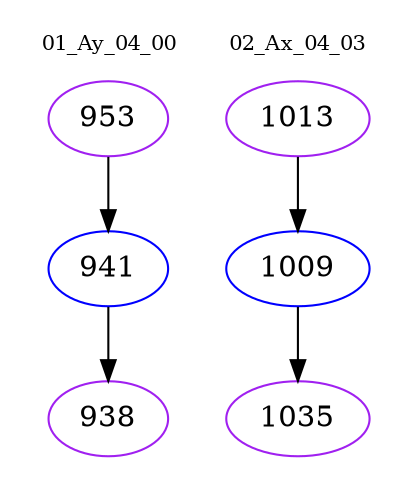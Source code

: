 digraph{
subgraph cluster_0 {
color = white
label = "01_Ay_04_00";
fontsize=10;
T0_953 [label="953", color="purple"]
T0_953 -> T0_941 [color="black"]
T0_941 [label="941", color="blue"]
T0_941 -> T0_938 [color="black"]
T0_938 [label="938", color="purple"]
}
subgraph cluster_1 {
color = white
label = "02_Ax_04_03";
fontsize=10;
T1_1013 [label="1013", color="purple"]
T1_1013 -> T1_1009 [color="black"]
T1_1009 [label="1009", color="blue"]
T1_1009 -> T1_1035 [color="black"]
T1_1035 [label="1035", color="purple"]
}
}

